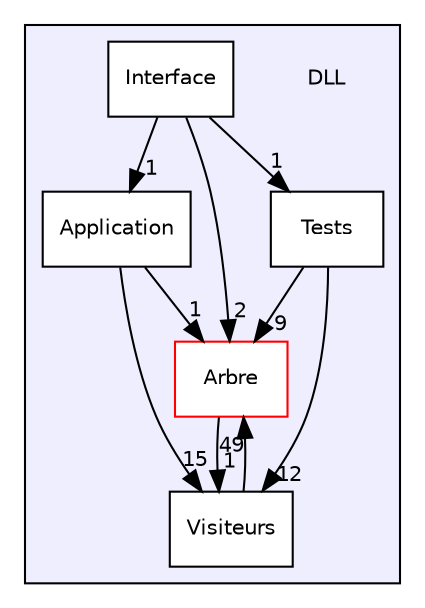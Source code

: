 digraph "DLL" {
  compound=true
  node [ fontsize="10", fontname="Helvetica"];
  edge [ labelfontsize="10", labelfontname="Helvetica"];
  subgraph clusterdir_8f231bbbd90d174e51ca0653d136090e {
    graph [ bgcolor="#eeeeff", pencolor="black", label="" URL="dir_8f231bbbd90d174e51ca0653d136090e.html"];
    dir_8f231bbbd90d174e51ca0653d136090e [shape=plaintext label="DLL"];
    dir_91dff54cac5da9924a0b9839a2e4c127 [shape=box label="Application" color="black" fillcolor="white" style="filled" URL="dir_91dff54cac5da9924a0b9839a2e4c127.html"];
    dir_f9961c367f89cf83b005a4e7d2eeec99 [shape=box label="Arbre" color="red" fillcolor="white" style="filled" URL="dir_f9961c367f89cf83b005a4e7d2eeec99.html"];
    dir_61690e5f703465734d629f68e7c0a37a [shape=box label="Interface" color="black" fillcolor="white" style="filled" URL="dir_61690e5f703465734d629f68e7c0a37a.html"];
    dir_8de835cac9bfe0ea239a73fba13ce259 [shape=box label="Tests" color="black" fillcolor="white" style="filled" URL="dir_8de835cac9bfe0ea239a73fba13ce259.html"];
    dir_36dc7c40dbbfd954e66bdd1b2e3aefdb [shape=box label="Visiteurs" color="black" fillcolor="white" style="filled" URL="dir_36dc7c40dbbfd954e66bdd1b2e3aefdb.html"];
  }
  dir_8de835cac9bfe0ea239a73fba13ce259->dir_f9961c367f89cf83b005a4e7d2eeec99 [headlabel="9", labeldistance=1.5 headhref="dir_000006_000002.html"];
  dir_8de835cac9bfe0ea239a73fba13ce259->dir_36dc7c40dbbfd954e66bdd1b2e3aefdb [headlabel="12", labeldistance=1.5 headhref="dir_000006_000007.html"];
  dir_61690e5f703465734d629f68e7c0a37a->dir_8de835cac9bfe0ea239a73fba13ce259 [headlabel="1", labeldistance=1.5 headhref="dir_000005_000006.html"];
  dir_61690e5f703465734d629f68e7c0a37a->dir_91dff54cac5da9924a0b9839a2e4c127 [headlabel="1", labeldistance=1.5 headhref="dir_000005_000001.html"];
  dir_61690e5f703465734d629f68e7c0a37a->dir_f9961c367f89cf83b005a4e7d2eeec99 [headlabel="2", labeldistance=1.5 headhref="dir_000005_000002.html"];
  dir_91dff54cac5da9924a0b9839a2e4c127->dir_f9961c367f89cf83b005a4e7d2eeec99 [headlabel="1", labeldistance=1.5 headhref="dir_000001_000002.html"];
  dir_91dff54cac5da9924a0b9839a2e4c127->dir_36dc7c40dbbfd954e66bdd1b2e3aefdb [headlabel="15", labeldistance=1.5 headhref="dir_000001_000007.html"];
  dir_f9961c367f89cf83b005a4e7d2eeec99->dir_36dc7c40dbbfd954e66bdd1b2e3aefdb [headlabel="1", labeldistance=1.5 headhref="dir_000002_000007.html"];
  dir_36dc7c40dbbfd954e66bdd1b2e3aefdb->dir_f9961c367f89cf83b005a4e7d2eeec99 [headlabel="49", labeldistance=1.5 headhref="dir_000007_000002.html"];
}
